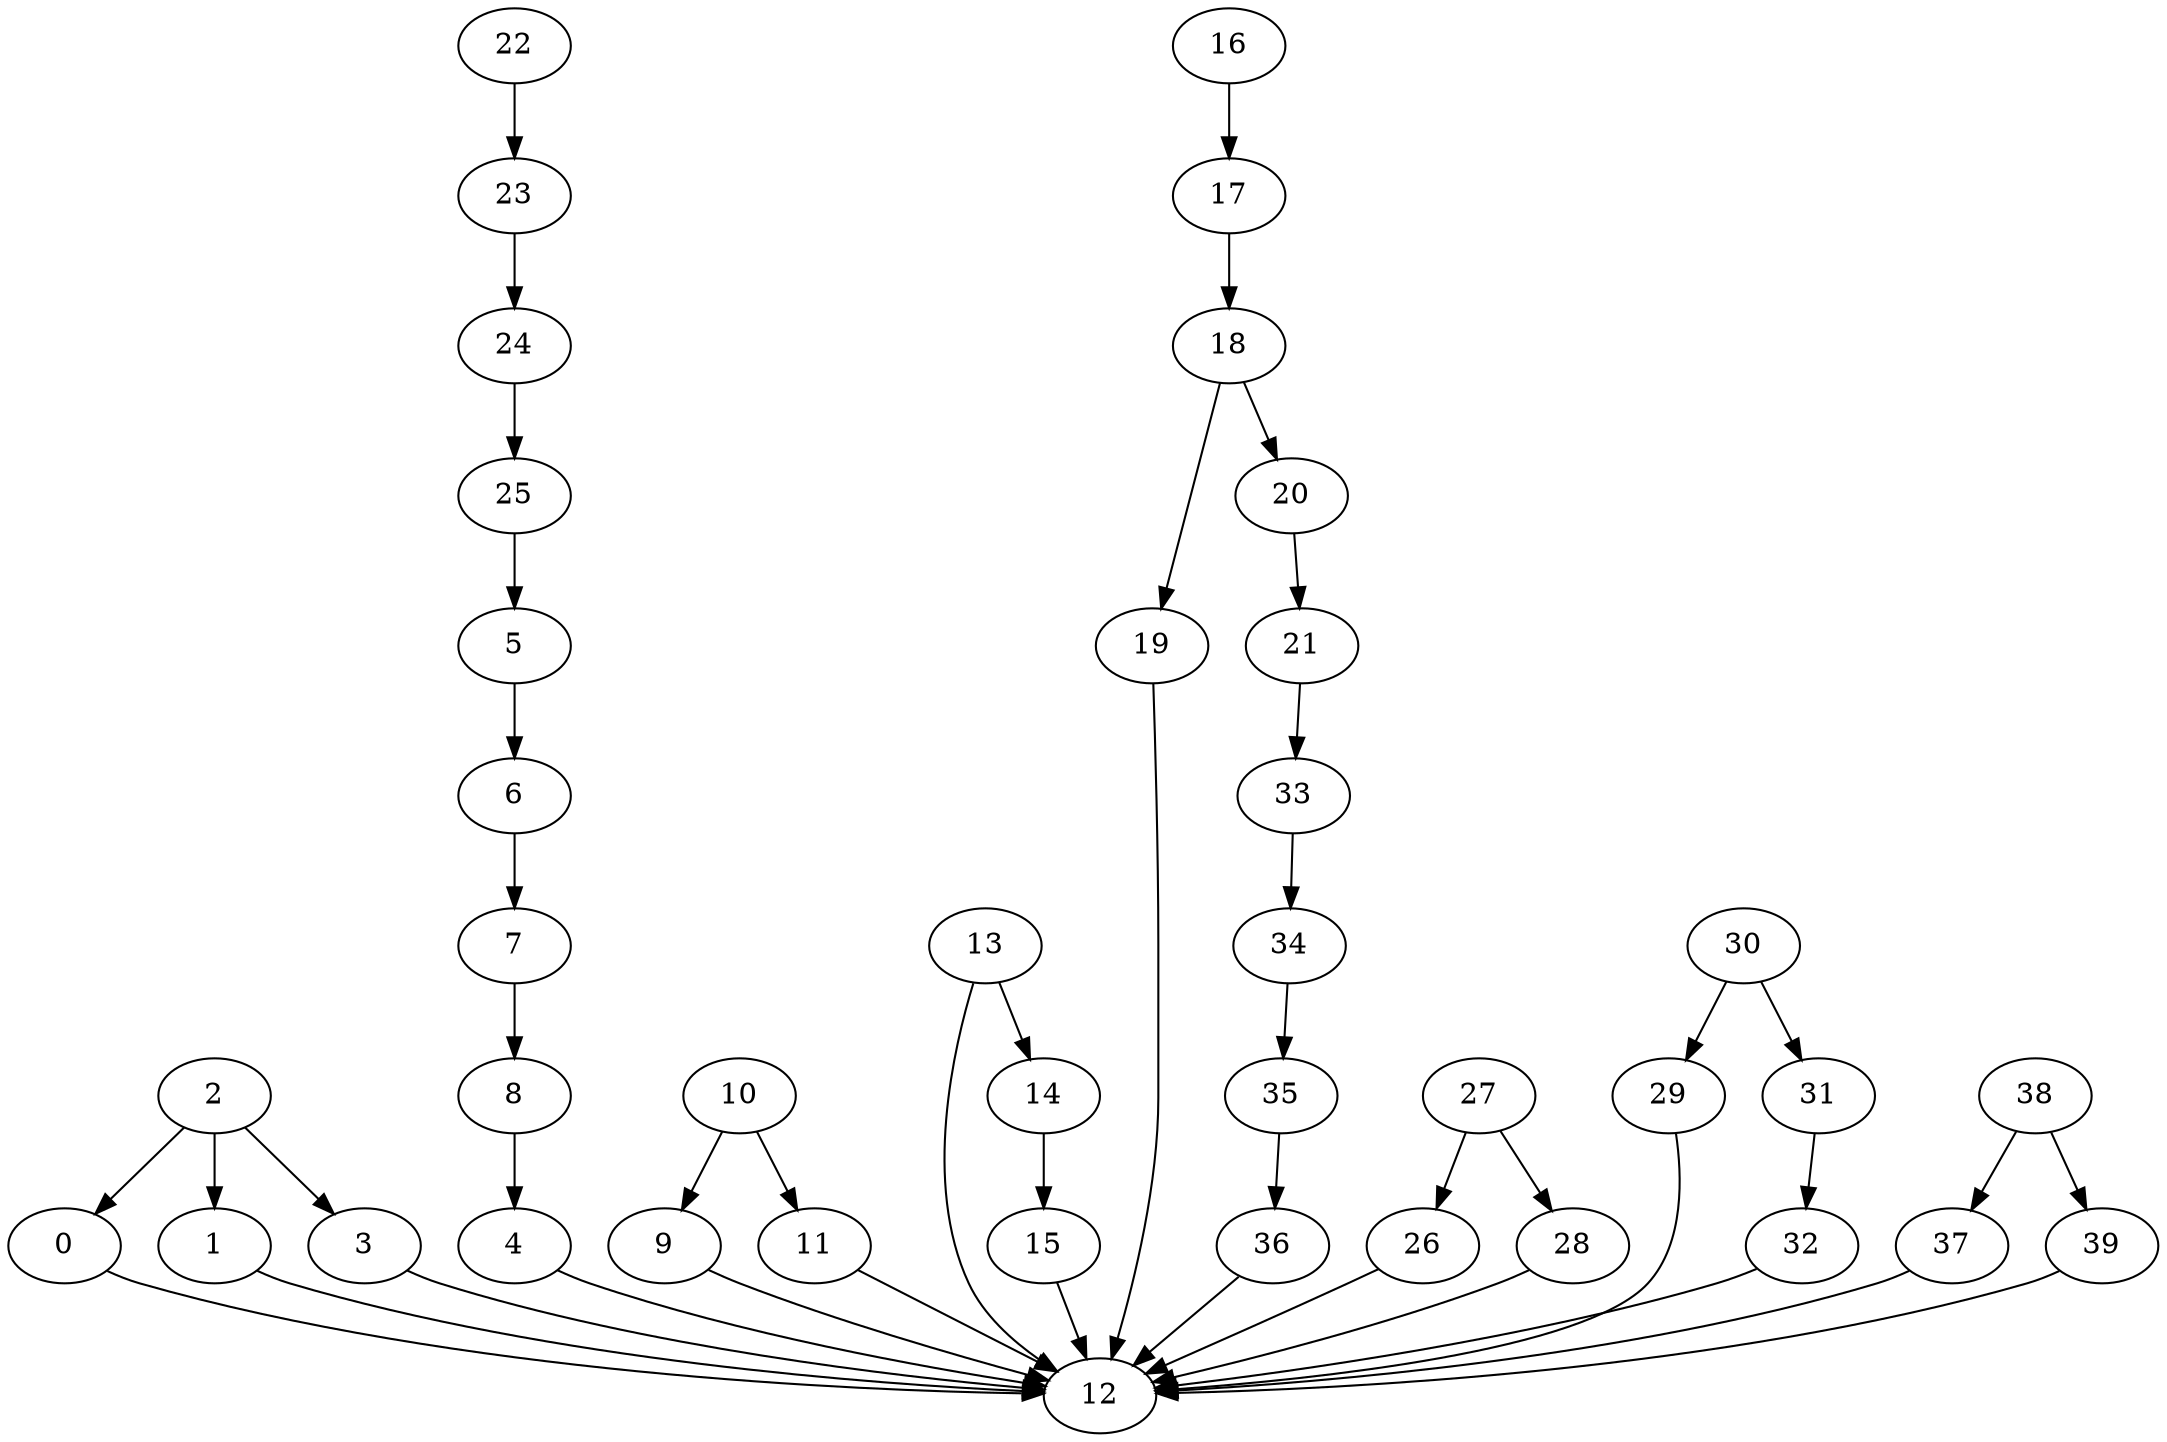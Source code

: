 strict digraph  {
0 [exec=100];
1 [exec=155];
2 [exec=187];
3 [exec=188];
4 [exec=135];
5 [exec=73];
6 [exec=142];
7 [exec=154];
8 [exec=114];
9 [exec=74];
10 [exec=61];
11 [exec=200];
12 [exec=127];
13 [exec=141];
14 [exec=200];
15 [exec=80];
16 [exec=129];
17 [exec=100];
18 [exec=147];
19 [exec=173];
20 [exec=107];
21 [exec=85];
22 [exec=54];
23 [exec=135];
24 [exec=192];
25 [exec=128];
26 [exec=151];
27 [exec=74];
28 [exec=162];
29 [exec=170];
30 [exec=127];
31 [exec=154];
32 [exec=71];
33 [exec=114];
34 [exec=200];
35 [exec=142];
36 [exec=98];
37 [exec=144];
38 [exec=142];
39 [exec=177];
0 -> 12  [comm=7];
1 -> 12  [comm=14];
2 -> 3  [comm=16];
2 -> 0  [comm=14];
2 -> 1  [comm=16];
3 -> 12  [comm=6];
4 -> 12  [comm=7];
5 -> 6  [comm=13];
6 -> 7  [comm=13];
7 -> 8  [comm=13];
8 -> 4  [comm=20];
9 -> 12  [comm=18];
10 -> 11  [comm=19];
10 -> 9  [comm=16];
11 -> 12  [comm=6];
13 -> 14  [comm=7];
13 -> 12  [comm=12];
14 -> 15  [comm=12];
15 -> 12  [comm=6];
16 -> 17  [comm=10];
17 -> 18  [comm=15];
18 -> 19  [comm=16];
18 -> 20  [comm=6];
19 -> 12  [comm=6];
20 -> 21  [comm=11];
21 -> 33  [comm=18];
22 -> 23  [comm=15];
23 -> 24  [comm=7];
24 -> 25  [comm=10];
25 -> 5  [comm=8];
26 -> 12  [comm=17];
27 -> 28  [comm=9];
27 -> 26  [comm=19];
28 -> 12  [comm=20];
29 -> 12  [comm=7];
30 -> 31  [comm=9];
30 -> 29  [comm=7];
31 -> 32  [comm=16];
32 -> 12  [comm=5];
33 -> 34  [comm=10];
34 -> 35  [comm=9];
35 -> 36  [comm=10];
36 -> 12  [comm=14];
37 -> 12  [comm=9];
38 -> 39  [comm=17];
38 -> 37  [comm=12];
39 -> 12  [comm=12];
}
